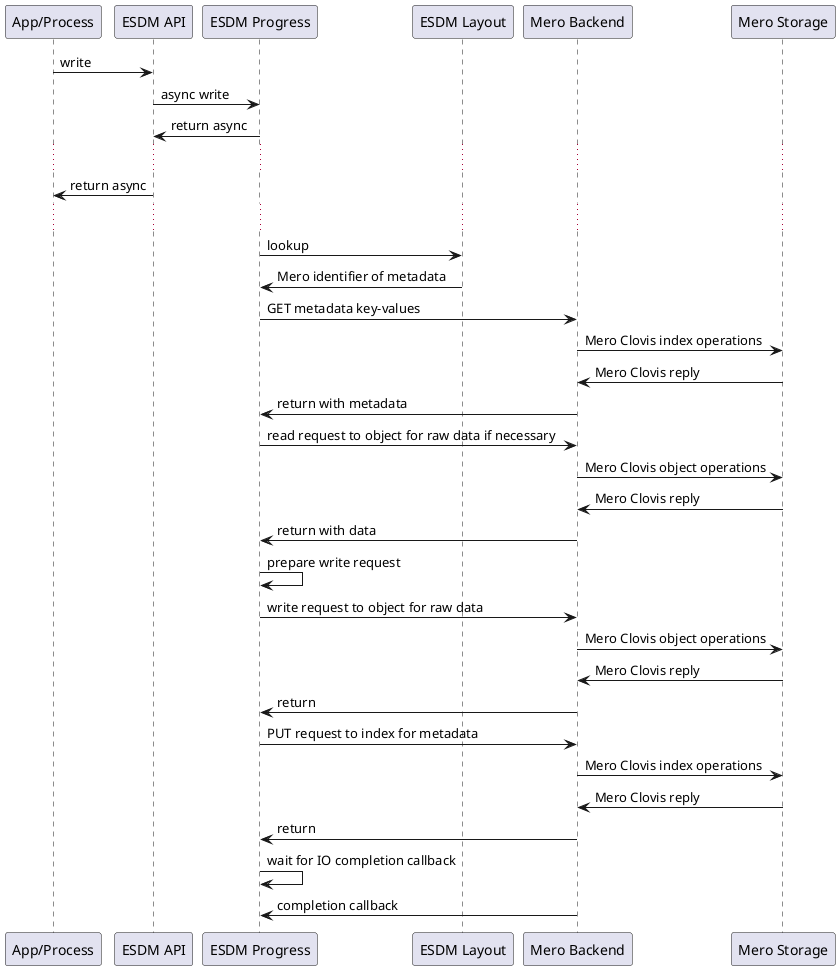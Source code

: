 @startuml

participant "App/Process" as proc
participant "ESDM API" as ESDM

participant "ESDM Progress" as progress
participant "ESDM Layout" as layout

participant "Mero Backend" as backend
participant "Mero Storage" as storage

proc -> ESDM: write
ESDM -> progress: async write
ESDM <- progress: return async
...
proc <- ESDM: return async

...

progress -> layout: lookup
layout -> progress: Mero identifier of metadata

progress -> backend: GET metadata key-values
backend -> storage:  Mero Clovis index operations
backend <- storage:  Mero Clovis reply
progress <- backend: return with metadata

progress -> backend: read request to object for raw data if necessary
backend -> storage:  Mero Clovis object operations
backend <- storage:  Mero Clovis reply
progress <- backend: return with data

progress -> progress: prepare write request

progress -> backend: write request to object for raw data
backend -> storage:  Mero Clovis object operations
backend <- storage:  Mero Clovis reply
progress <- backend: return

progress -> backend: PUT request to index for metadata
backend -> storage:  Mero Clovis index operations
backend <- storage:  Mero Clovis reply
progress <- backend: return

progress -> progress: wait for IO completion callback
progress <- backend: completion callback


@enduml
